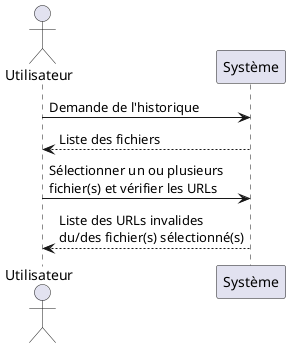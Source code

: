 @startuml

actor Utilisateur

Utilisateur -> Système: Demande de l'historique
Utilisateur <-- Système: Liste des fichiers
Utilisateur -> Système: Sélectionner un ou plusieurs\nfichier(s) et vérifier les URLs
Utilisateur <-- Système: Liste des URLs invalides\ndu/des fichier(s) sélectionné(s)

@enduml
